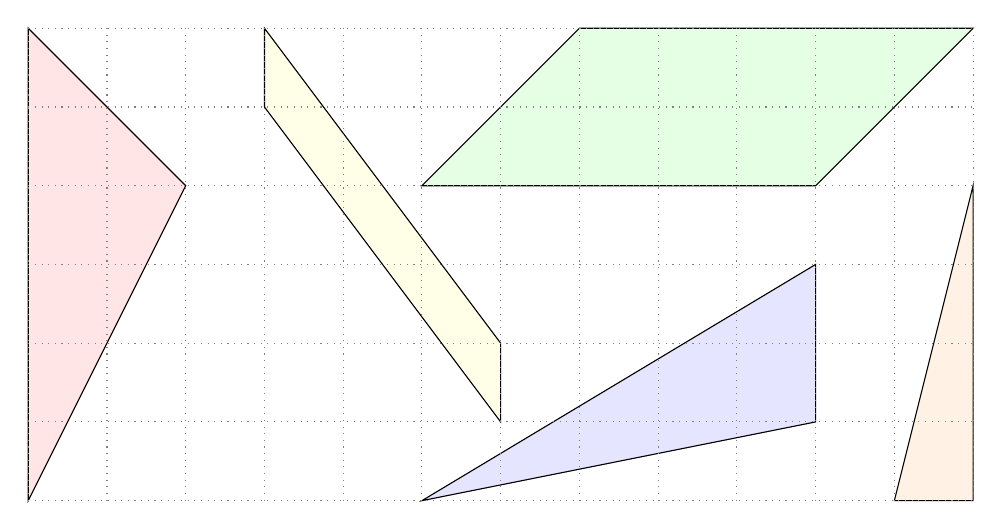   \begin{tikzpicture}
    \draw[fill=red!10] (0,6) -- (0,0) -- (2,4) -- cycle;
    \draw[fill=blue!10] (5,0) -- (10,1) -- (10,3) -- cycle;
    \draw[fill=yellow!10] (3,6) -- (3,5) -- (6,1) -- (6,2) 
      -- cycle;
    \draw[fill=green!10] (7,6) -- (12,6) -- (10,4) -- (5,4) 
      -- cycle;
    \draw[fill=orange!10] (12,4) -- (11,0) -- (12,0) -- cycle;
    \draw[color=gray, style=dotted] (0,0) 
      grid[xstep=1cm, ystep=1cm] (12cm,6cm);
  \end{tikzpicture}
